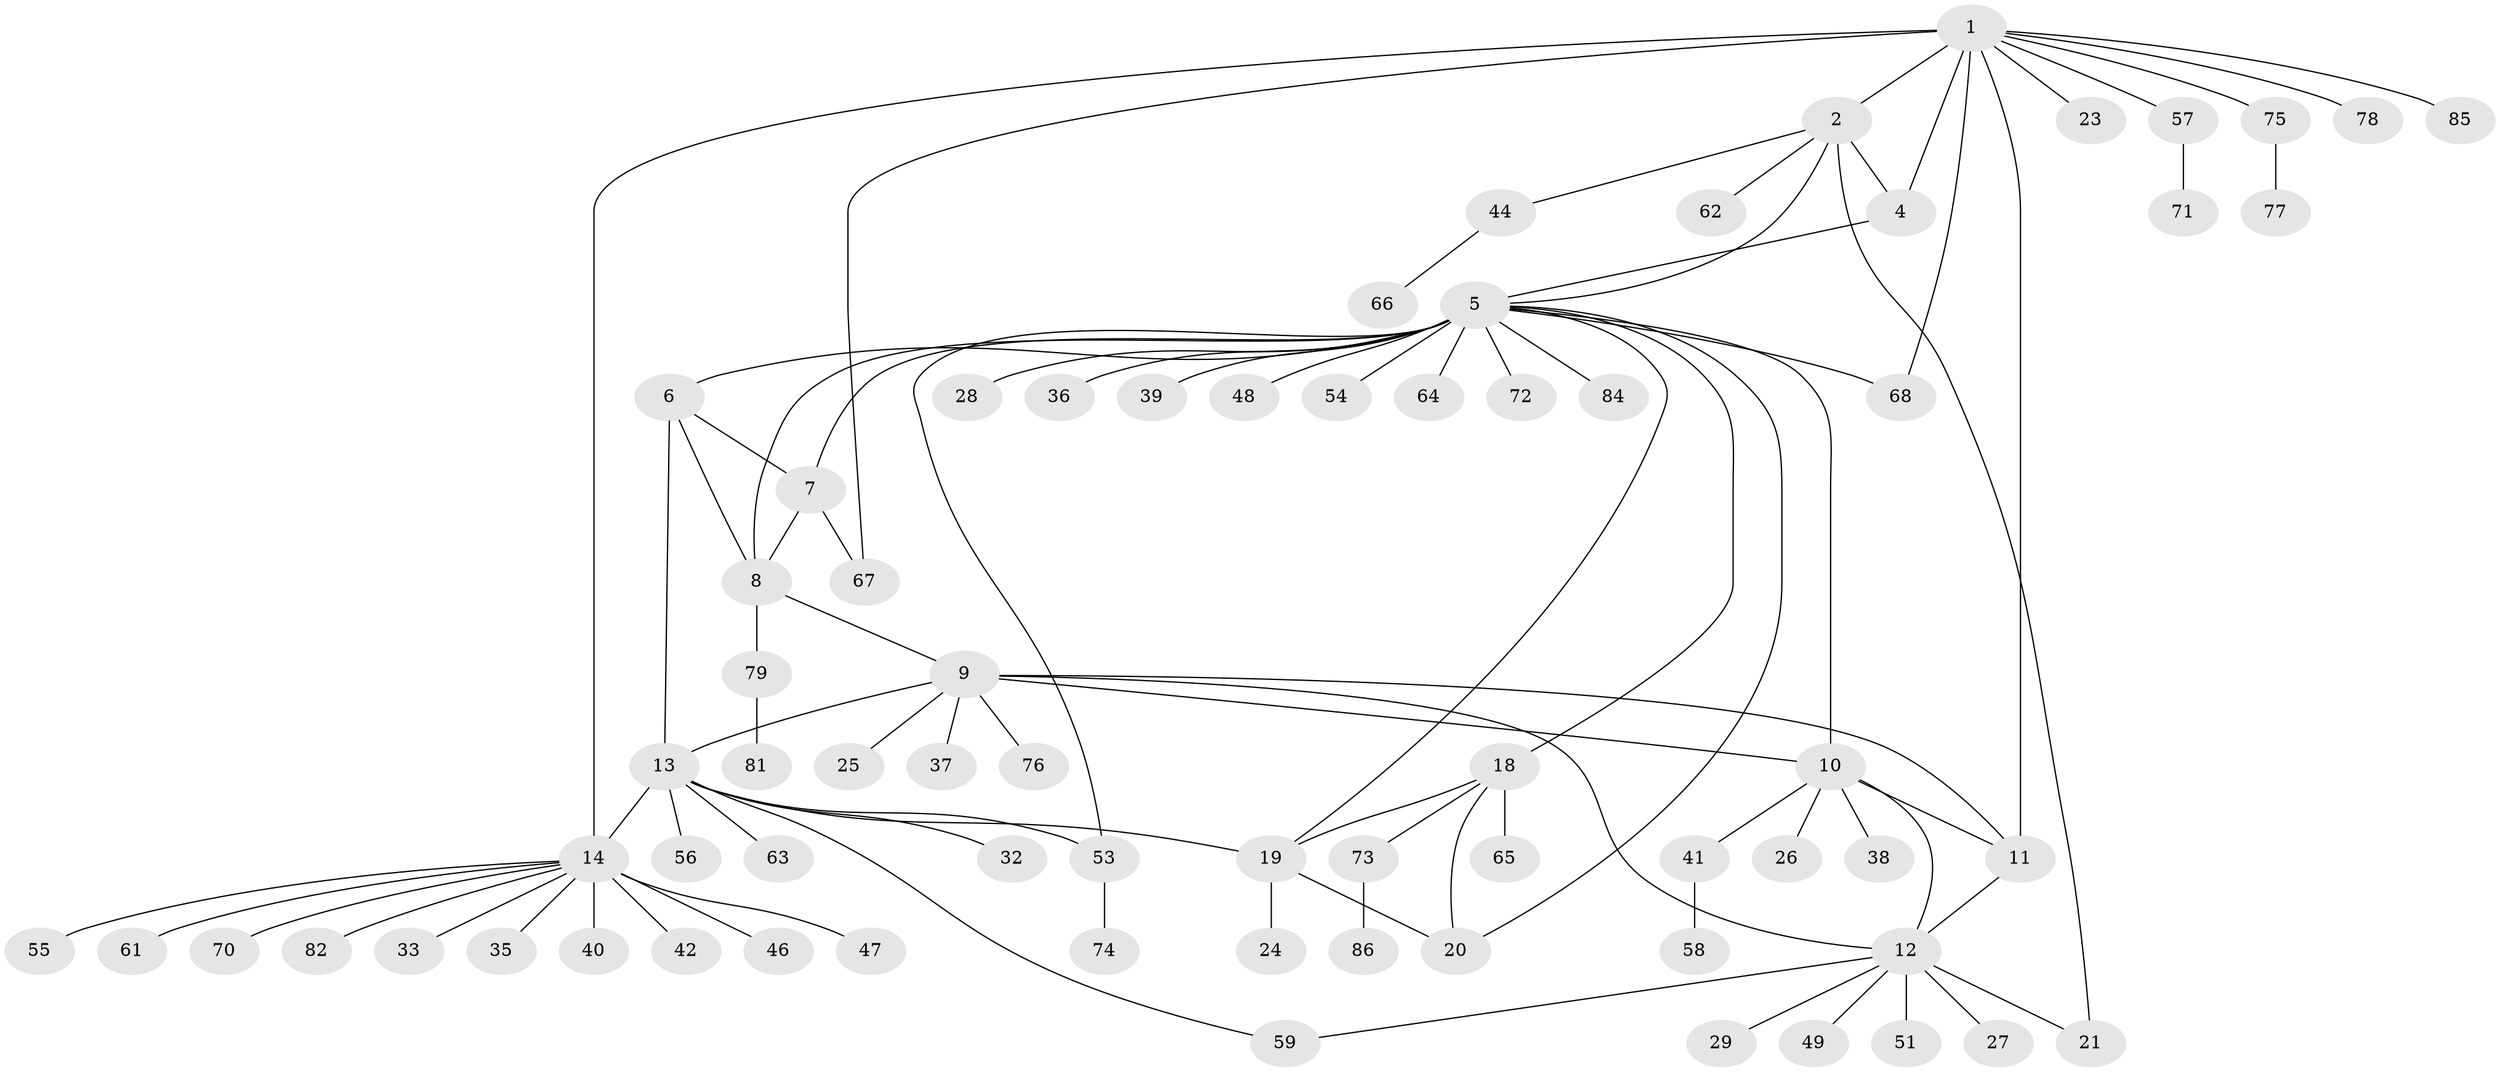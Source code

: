 // original degree distribution, {13: 0.011627906976744186, 4: 0.046511627906976744, 6: 0.05813953488372093, 11: 0.011627906976744186, 5: 0.011627906976744186, 8: 0.03488372093023256, 10: 0.023255813953488372, 9: 0.023255813953488372, 3: 0.023255813953488372, 2: 0.18604651162790697, 1: 0.5697674418604651}
// Generated by graph-tools (version 1.1) at 2025/11/02/27/25 16:11:36]
// undirected, 70 vertices, 90 edges
graph export_dot {
graph [start="1"]
  node [color=gray90,style=filled];
  1 [super="+52"];
  2 [super="+3"];
  4;
  5 [super="+17"];
  6;
  7 [super="+50"];
  8 [super="+22"];
  9 [super="+34"];
  10 [super="+31"];
  11;
  12 [super="+43"];
  13 [super="+16"];
  14 [super="+15"];
  18 [super="+30"];
  19 [super="+80"];
  20;
  21;
  23;
  24;
  25;
  26;
  27 [super="+45"];
  28;
  29;
  32;
  33 [super="+60"];
  35 [super="+69"];
  36;
  37;
  38;
  39;
  40;
  41;
  42;
  44;
  46;
  47;
  48;
  49 [super="+83"];
  51;
  53;
  54;
  55;
  56;
  57;
  58;
  59;
  61;
  62;
  63;
  64;
  65;
  66;
  67;
  68;
  70;
  71;
  72;
  73;
  74;
  75;
  76;
  77;
  78;
  79;
  81;
  82;
  84;
  85;
  86;
  1 -- 2 [weight=2];
  1 -- 4;
  1 -- 11;
  1 -- 23;
  1 -- 57;
  1 -- 67;
  1 -- 68;
  1 -- 75;
  1 -- 78;
  1 -- 85;
  1 -- 14 [weight=2];
  2 -- 4 [weight=2];
  2 -- 62;
  2 -- 5;
  2 -- 21;
  2 -- 44;
  4 -- 5;
  5 -- 6;
  5 -- 7;
  5 -- 8;
  5 -- 36;
  5 -- 39;
  5 -- 53;
  5 -- 68;
  5 -- 72;
  5 -- 84;
  5 -- 64;
  5 -- 10;
  5 -- 48;
  5 -- 18;
  5 -- 19;
  5 -- 20;
  5 -- 54;
  5 -- 28;
  6 -- 7;
  6 -- 8;
  6 -- 13;
  7 -- 8;
  7 -- 67;
  8 -- 9;
  8 -- 79;
  9 -- 10;
  9 -- 11;
  9 -- 12;
  9 -- 25;
  9 -- 37;
  9 -- 13;
  9 -- 76;
  10 -- 11;
  10 -- 12;
  10 -- 26;
  10 -- 38;
  10 -- 41;
  11 -- 12;
  12 -- 21;
  12 -- 27;
  12 -- 29;
  12 -- 49;
  12 -- 51;
  12 -- 59;
  13 -- 14 [weight=4];
  13 -- 19;
  13 -- 32;
  13 -- 56;
  13 -- 59;
  13 -- 63;
  13 -- 53;
  14 -- 40;
  14 -- 42;
  14 -- 55;
  14 -- 61;
  14 -- 70;
  14 -- 82;
  14 -- 33;
  14 -- 35;
  14 -- 46;
  14 -- 47;
  18 -- 19;
  18 -- 20;
  18 -- 65;
  18 -- 73;
  19 -- 20;
  19 -- 24;
  41 -- 58;
  44 -- 66;
  53 -- 74;
  57 -- 71;
  73 -- 86;
  75 -- 77;
  79 -- 81;
}
